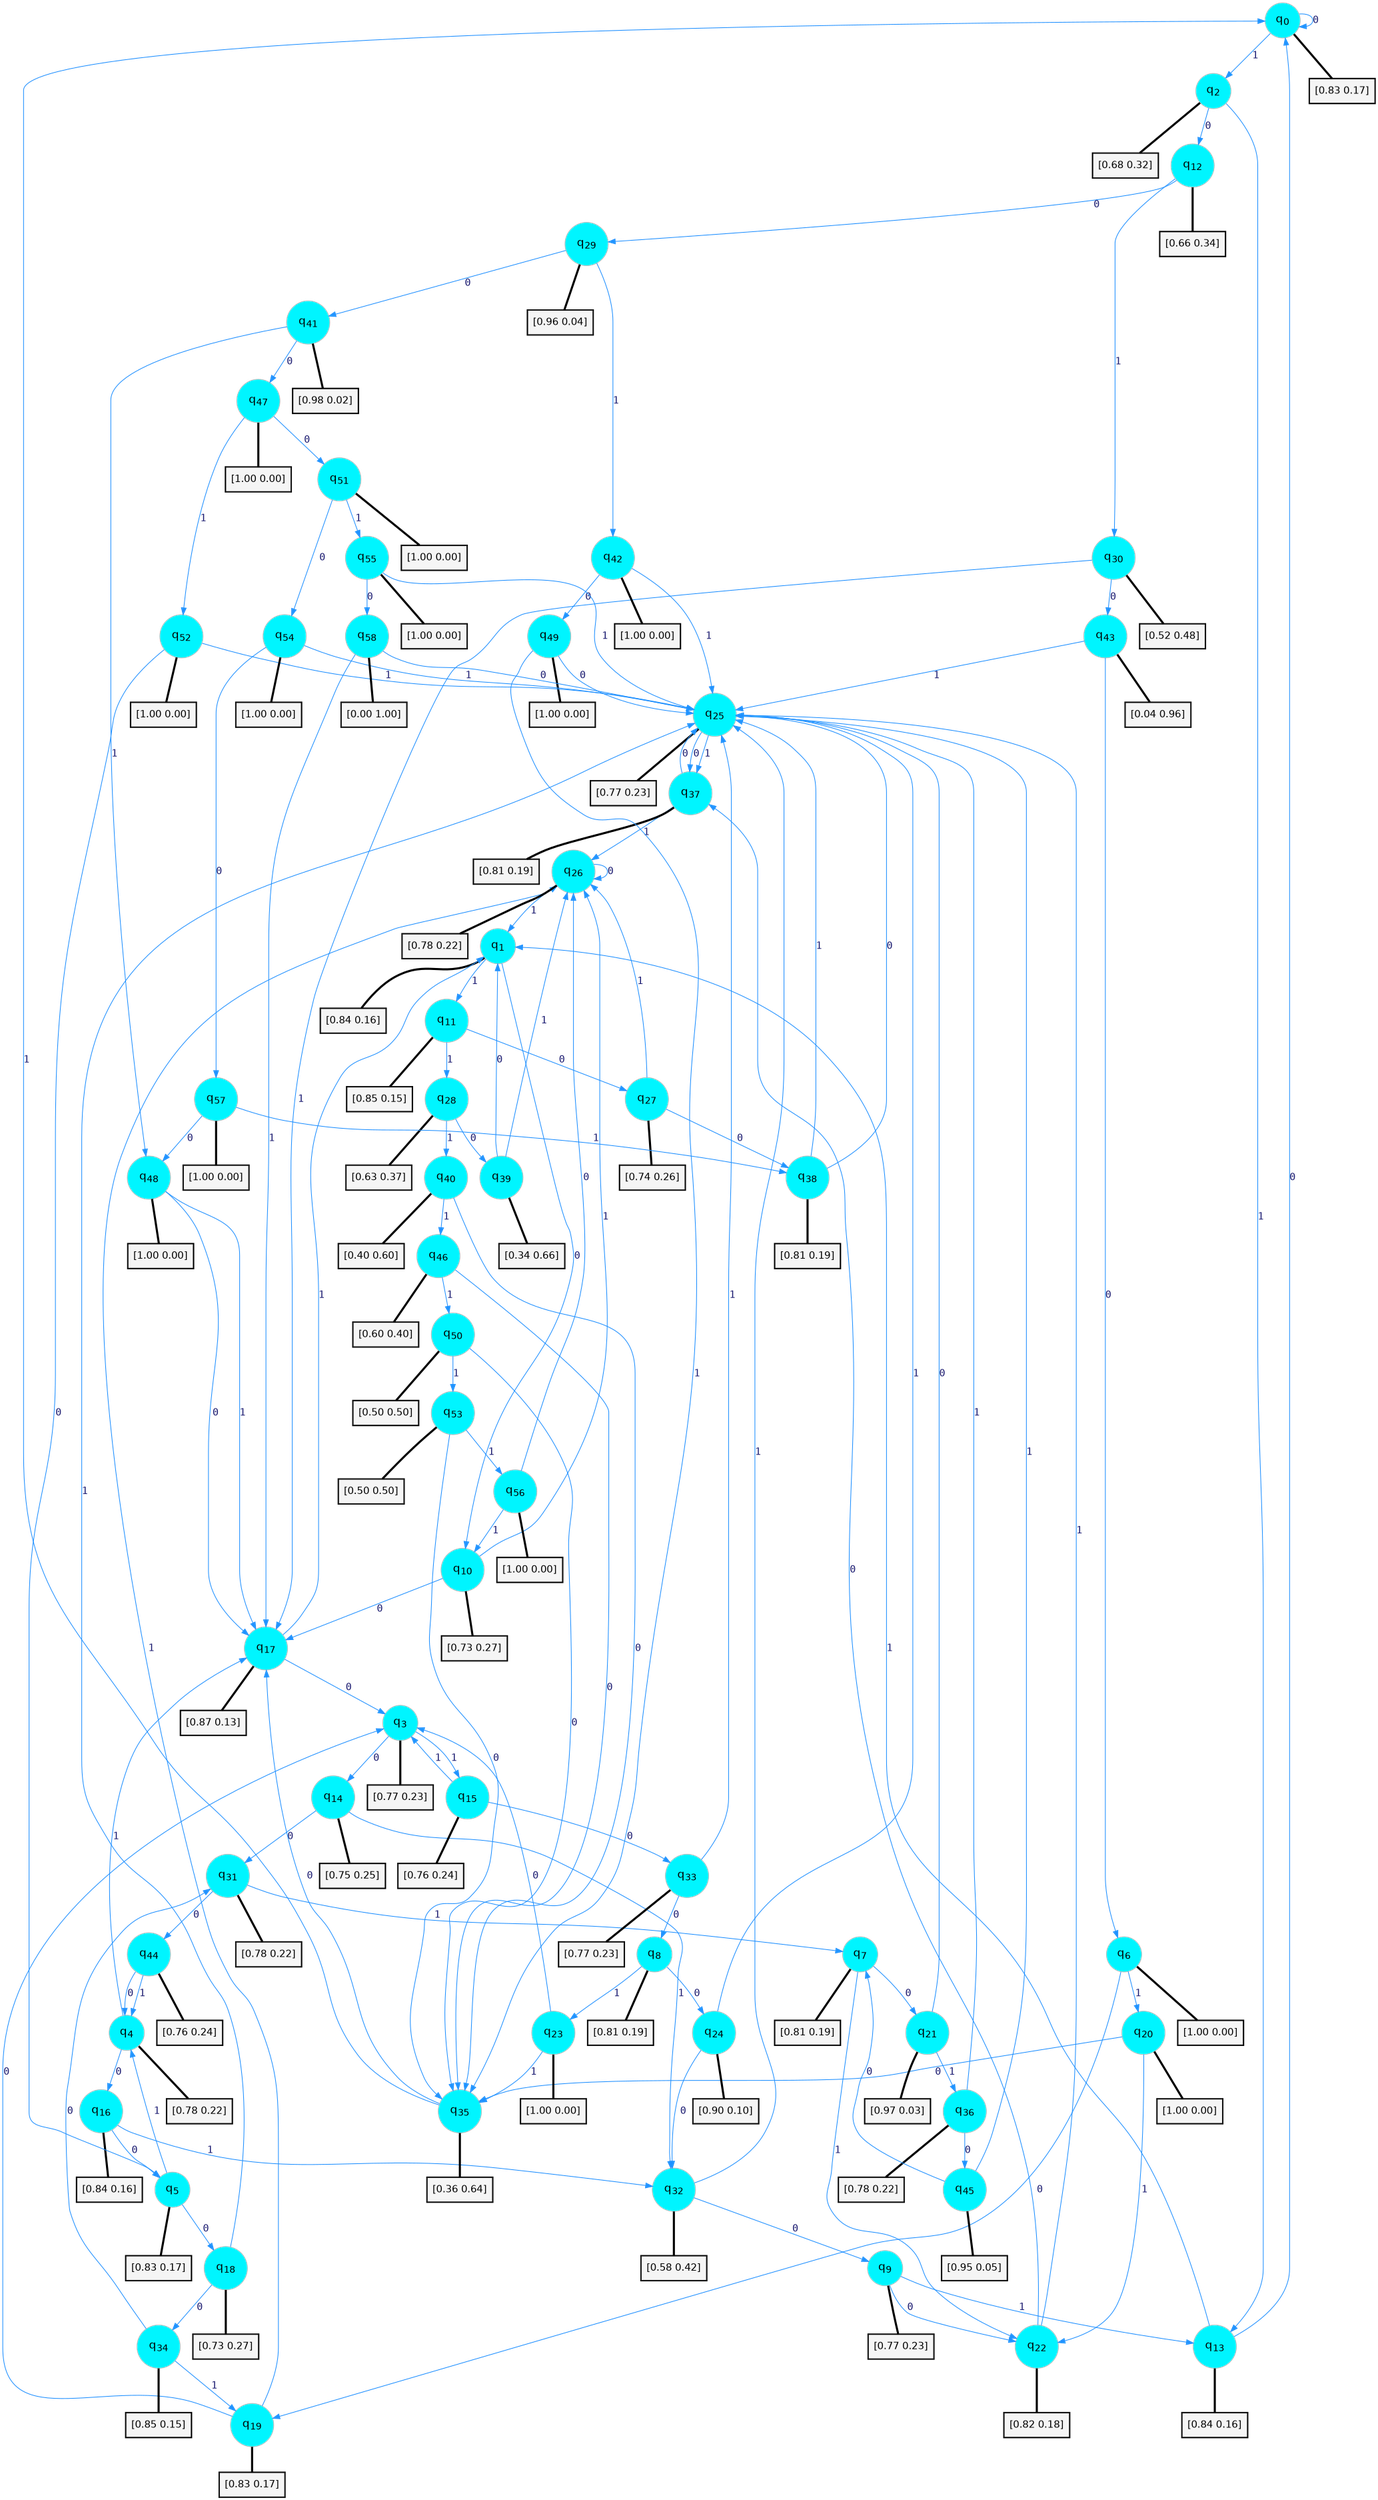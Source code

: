 digraph G {
graph [
bgcolor=transparent, dpi=300, rankdir=TD, size="40,25"];
node [
color=gray, fillcolor=turquoise1, fontcolor=black, fontname=Helvetica, fontsize=16, fontweight=bold, shape=circle, style=filled];
edge [
arrowsize=1, color=dodgerblue1, fontcolor=midnightblue, fontname=courier, fontweight=bold, penwidth=1, style=solid, weight=20];
0[label=<q<SUB>0</SUB>>];
1[label=<q<SUB>1</SUB>>];
2[label=<q<SUB>2</SUB>>];
3[label=<q<SUB>3</SUB>>];
4[label=<q<SUB>4</SUB>>];
5[label=<q<SUB>5</SUB>>];
6[label=<q<SUB>6</SUB>>];
7[label=<q<SUB>7</SUB>>];
8[label=<q<SUB>8</SUB>>];
9[label=<q<SUB>9</SUB>>];
10[label=<q<SUB>10</SUB>>];
11[label=<q<SUB>11</SUB>>];
12[label=<q<SUB>12</SUB>>];
13[label=<q<SUB>13</SUB>>];
14[label=<q<SUB>14</SUB>>];
15[label=<q<SUB>15</SUB>>];
16[label=<q<SUB>16</SUB>>];
17[label=<q<SUB>17</SUB>>];
18[label=<q<SUB>18</SUB>>];
19[label=<q<SUB>19</SUB>>];
20[label=<q<SUB>20</SUB>>];
21[label=<q<SUB>21</SUB>>];
22[label=<q<SUB>22</SUB>>];
23[label=<q<SUB>23</SUB>>];
24[label=<q<SUB>24</SUB>>];
25[label=<q<SUB>25</SUB>>];
26[label=<q<SUB>26</SUB>>];
27[label=<q<SUB>27</SUB>>];
28[label=<q<SUB>28</SUB>>];
29[label=<q<SUB>29</SUB>>];
30[label=<q<SUB>30</SUB>>];
31[label=<q<SUB>31</SUB>>];
32[label=<q<SUB>32</SUB>>];
33[label=<q<SUB>33</SUB>>];
34[label=<q<SUB>34</SUB>>];
35[label=<q<SUB>35</SUB>>];
36[label=<q<SUB>36</SUB>>];
37[label=<q<SUB>37</SUB>>];
38[label=<q<SUB>38</SUB>>];
39[label=<q<SUB>39</SUB>>];
40[label=<q<SUB>40</SUB>>];
41[label=<q<SUB>41</SUB>>];
42[label=<q<SUB>42</SUB>>];
43[label=<q<SUB>43</SUB>>];
44[label=<q<SUB>44</SUB>>];
45[label=<q<SUB>45</SUB>>];
46[label=<q<SUB>46</SUB>>];
47[label=<q<SUB>47</SUB>>];
48[label=<q<SUB>48</SUB>>];
49[label=<q<SUB>49</SUB>>];
50[label=<q<SUB>50</SUB>>];
51[label=<q<SUB>51</SUB>>];
52[label=<q<SUB>52</SUB>>];
53[label=<q<SUB>53</SUB>>];
54[label=<q<SUB>54</SUB>>];
55[label=<q<SUB>55</SUB>>];
56[label=<q<SUB>56</SUB>>];
57[label=<q<SUB>57</SUB>>];
58[label=<q<SUB>58</SUB>>];
59[label="[0.83 0.17]", shape=box,fontcolor=black, fontname=Helvetica, fontsize=14, penwidth=2, fillcolor=whitesmoke,color=black];
60[label="[0.84 0.16]", shape=box,fontcolor=black, fontname=Helvetica, fontsize=14, penwidth=2, fillcolor=whitesmoke,color=black];
61[label="[0.68 0.32]", shape=box,fontcolor=black, fontname=Helvetica, fontsize=14, penwidth=2, fillcolor=whitesmoke,color=black];
62[label="[0.77 0.23]", shape=box,fontcolor=black, fontname=Helvetica, fontsize=14, penwidth=2, fillcolor=whitesmoke,color=black];
63[label="[0.78 0.22]", shape=box,fontcolor=black, fontname=Helvetica, fontsize=14, penwidth=2, fillcolor=whitesmoke,color=black];
64[label="[0.83 0.17]", shape=box,fontcolor=black, fontname=Helvetica, fontsize=14, penwidth=2, fillcolor=whitesmoke,color=black];
65[label="[1.00 0.00]", shape=box,fontcolor=black, fontname=Helvetica, fontsize=14, penwidth=2, fillcolor=whitesmoke,color=black];
66[label="[0.81 0.19]", shape=box,fontcolor=black, fontname=Helvetica, fontsize=14, penwidth=2, fillcolor=whitesmoke,color=black];
67[label="[0.81 0.19]", shape=box,fontcolor=black, fontname=Helvetica, fontsize=14, penwidth=2, fillcolor=whitesmoke,color=black];
68[label="[0.77 0.23]", shape=box,fontcolor=black, fontname=Helvetica, fontsize=14, penwidth=2, fillcolor=whitesmoke,color=black];
69[label="[0.73 0.27]", shape=box,fontcolor=black, fontname=Helvetica, fontsize=14, penwidth=2, fillcolor=whitesmoke,color=black];
70[label="[0.85 0.15]", shape=box,fontcolor=black, fontname=Helvetica, fontsize=14, penwidth=2, fillcolor=whitesmoke,color=black];
71[label="[0.66 0.34]", shape=box,fontcolor=black, fontname=Helvetica, fontsize=14, penwidth=2, fillcolor=whitesmoke,color=black];
72[label="[0.84 0.16]", shape=box,fontcolor=black, fontname=Helvetica, fontsize=14, penwidth=2, fillcolor=whitesmoke,color=black];
73[label="[0.75 0.25]", shape=box,fontcolor=black, fontname=Helvetica, fontsize=14, penwidth=2, fillcolor=whitesmoke,color=black];
74[label="[0.76 0.24]", shape=box,fontcolor=black, fontname=Helvetica, fontsize=14, penwidth=2, fillcolor=whitesmoke,color=black];
75[label="[0.84 0.16]", shape=box,fontcolor=black, fontname=Helvetica, fontsize=14, penwidth=2, fillcolor=whitesmoke,color=black];
76[label="[0.87 0.13]", shape=box,fontcolor=black, fontname=Helvetica, fontsize=14, penwidth=2, fillcolor=whitesmoke,color=black];
77[label="[0.73 0.27]", shape=box,fontcolor=black, fontname=Helvetica, fontsize=14, penwidth=2, fillcolor=whitesmoke,color=black];
78[label="[0.83 0.17]", shape=box,fontcolor=black, fontname=Helvetica, fontsize=14, penwidth=2, fillcolor=whitesmoke,color=black];
79[label="[1.00 0.00]", shape=box,fontcolor=black, fontname=Helvetica, fontsize=14, penwidth=2, fillcolor=whitesmoke,color=black];
80[label="[0.97 0.03]", shape=box,fontcolor=black, fontname=Helvetica, fontsize=14, penwidth=2, fillcolor=whitesmoke,color=black];
81[label="[0.82 0.18]", shape=box,fontcolor=black, fontname=Helvetica, fontsize=14, penwidth=2, fillcolor=whitesmoke,color=black];
82[label="[1.00 0.00]", shape=box,fontcolor=black, fontname=Helvetica, fontsize=14, penwidth=2, fillcolor=whitesmoke,color=black];
83[label="[0.90 0.10]", shape=box,fontcolor=black, fontname=Helvetica, fontsize=14, penwidth=2, fillcolor=whitesmoke,color=black];
84[label="[0.77 0.23]", shape=box,fontcolor=black, fontname=Helvetica, fontsize=14, penwidth=2, fillcolor=whitesmoke,color=black];
85[label="[0.78 0.22]", shape=box,fontcolor=black, fontname=Helvetica, fontsize=14, penwidth=2, fillcolor=whitesmoke,color=black];
86[label="[0.74 0.26]", shape=box,fontcolor=black, fontname=Helvetica, fontsize=14, penwidth=2, fillcolor=whitesmoke,color=black];
87[label="[0.63 0.37]", shape=box,fontcolor=black, fontname=Helvetica, fontsize=14, penwidth=2, fillcolor=whitesmoke,color=black];
88[label="[0.96 0.04]", shape=box,fontcolor=black, fontname=Helvetica, fontsize=14, penwidth=2, fillcolor=whitesmoke,color=black];
89[label="[0.52 0.48]", shape=box,fontcolor=black, fontname=Helvetica, fontsize=14, penwidth=2, fillcolor=whitesmoke,color=black];
90[label="[0.78 0.22]", shape=box,fontcolor=black, fontname=Helvetica, fontsize=14, penwidth=2, fillcolor=whitesmoke,color=black];
91[label="[0.58 0.42]", shape=box,fontcolor=black, fontname=Helvetica, fontsize=14, penwidth=2, fillcolor=whitesmoke,color=black];
92[label="[0.77 0.23]", shape=box,fontcolor=black, fontname=Helvetica, fontsize=14, penwidth=2, fillcolor=whitesmoke,color=black];
93[label="[0.85 0.15]", shape=box,fontcolor=black, fontname=Helvetica, fontsize=14, penwidth=2, fillcolor=whitesmoke,color=black];
94[label="[0.36 0.64]", shape=box,fontcolor=black, fontname=Helvetica, fontsize=14, penwidth=2, fillcolor=whitesmoke,color=black];
95[label="[0.78 0.22]", shape=box,fontcolor=black, fontname=Helvetica, fontsize=14, penwidth=2, fillcolor=whitesmoke,color=black];
96[label="[0.81 0.19]", shape=box,fontcolor=black, fontname=Helvetica, fontsize=14, penwidth=2, fillcolor=whitesmoke,color=black];
97[label="[0.81 0.19]", shape=box,fontcolor=black, fontname=Helvetica, fontsize=14, penwidth=2, fillcolor=whitesmoke,color=black];
98[label="[0.34 0.66]", shape=box,fontcolor=black, fontname=Helvetica, fontsize=14, penwidth=2, fillcolor=whitesmoke,color=black];
99[label="[0.40 0.60]", shape=box,fontcolor=black, fontname=Helvetica, fontsize=14, penwidth=2, fillcolor=whitesmoke,color=black];
100[label="[0.98 0.02]", shape=box,fontcolor=black, fontname=Helvetica, fontsize=14, penwidth=2, fillcolor=whitesmoke,color=black];
101[label="[1.00 0.00]", shape=box,fontcolor=black, fontname=Helvetica, fontsize=14, penwidth=2, fillcolor=whitesmoke,color=black];
102[label="[0.04 0.96]", shape=box,fontcolor=black, fontname=Helvetica, fontsize=14, penwidth=2, fillcolor=whitesmoke,color=black];
103[label="[0.76 0.24]", shape=box,fontcolor=black, fontname=Helvetica, fontsize=14, penwidth=2, fillcolor=whitesmoke,color=black];
104[label="[0.95 0.05]", shape=box,fontcolor=black, fontname=Helvetica, fontsize=14, penwidth=2, fillcolor=whitesmoke,color=black];
105[label="[0.60 0.40]", shape=box,fontcolor=black, fontname=Helvetica, fontsize=14, penwidth=2, fillcolor=whitesmoke,color=black];
106[label="[1.00 0.00]", shape=box,fontcolor=black, fontname=Helvetica, fontsize=14, penwidth=2, fillcolor=whitesmoke,color=black];
107[label="[1.00 0.00]", shape=box,fontcolor=black, fontname=Helvetica, fontsize=14, penwidth=2, fillcolor=whitesmoke,color=black];
108[label="[1.00 0.00]", shape=box,fontcolor=black, fontname=Helvetica, fontsize=14, penwidth=2, fillcolor=whitesmoke,color=black];
109[label="[0.50 0.50]", shape=box,fontcolor=black, fontname=Helvetica, fontsize=14, penwidth=2, fillcolor=whitesmoke,color=black];
110[label="[1.00 0.00]", shape=box,fontcolor=black, fontname=Helvetica, fontsize=14, penwidth=2, fillcolor=whitesmoke,color=black];
111[label="[1.00 0.00]", shape=box,fontcolor=black, fontname=Helvetica, fontsize=14, penwidth=2, fillcolor=whitesmoke,color=black];
112[label="[0.50 0.50]", shape=box,fontcolor=black, fontname=Helvetica, fontsize=14, penwidth=2, fillcolor=whitesmoke,color=black];
113[label="[1.00 0.00]", shape=box,fontcolor=black, fontname=Helvetica, fontsize=14, penwidth=2, fillcolor=whitesmoke,color=black];
114[label="[1.00 0.00]", shape=box,fontcolor=black, fontname=Helvetica, fontsize=14, penwidth=2, fillcolor=whitesmoke,color=black];
115[label="[1.00 0.00]", shape=box,fontcolor=black, fontname=Helvetica, fontsize=14, penwidth=2, fillcolor=whitesmoke,color=black];
116[label="[1.00 0.00]", shape=box,fontcolor=black, fontname=Helvetica, fontsize=14, penwidth=2, fillcolor=whitesmoke,color=black];
117[label="[0.00 1.00]", shape=box,fontcolor=black, fontname=Helvetica, fontsize=14, penwidth=2, fillcolor=whitesmoke,color=black];
0->0 [label=0];
0->2 [label=1];
0->59 [arrowhead=none, penwidth=3,color=black];
1->10 [label=0];
1->11 [label=1];
1->60 [arrowhead=none, penwidth=3,color=black];
2->12 [label=0];
2->13 [label=1];
2->61 [arrowhead=none, penwidth=3,color=black];
3->14 [label=0];
3->15 [label=1];
3->62 [arrowhead=none, penwidth=3,color=black];
4->16 [label=0];
4->17 [label=1];
4->63 [arrowhead=none, penwidth=3,color=black];
5->18 [label=0];
5->4 [label=1];
5->64 [arrowhead=none, penwidth=3,color=black];
6->19 [label=0];
6->20 [label=1];
6->65 [arrowhead=none, penwidth=3,color=black];
7->21 [label=0];
7->22 [label=1];
7->66 [arrowhead=none, penwidth=3,color=black];
8->24 [label=0];
8->23 [label=1];
8->67 [arrowhead=none, penwidth=3,color=black];
9->22 [label=0];
9->13 [label=1];
9->68 [arrowhead=none, penwidth=3,color=black];
10->17 [label=0];
10->26 [label=1];
10->69 [arrowhead=none, penwidth=3,color=black];
11->27 [label=0];
11->28 [label=1];
11->70 [arrowhead=none, penwidth=3,color=black];
12->29 [label=0];
12->30 [label=1];
12->71 [arrowhead=none, penwidth=3,color=black];
13->0 [label=0];
13->1 [label=1];
13->72 [arrowhead=none, penwidth=3,color=black];
14->31 [label=0];
14->32 [label=1];
14->73 [arrowhead=none, penwidth=3,color=black];
15->33 [label=0];
15->3 [label=1];
15->74 [arrowhead=none, penwidth=3,color=black];
16->5 [label=0];
16->32 [label=1];
16->75 [arrowhead=none, penwidth=3,color=black];
17->3 [label=0];
17->1 [label=1];
17->76 [arrowhead=none, penwidth=3,color=black];
18->34 [label=0];
18->25 [label=1];
18->77 [arrowhead=none, penwidth=3,color=black];
19->3 [label=0];
19->26 [label=1];
19->78 [arrowhead=none, penwidth=3,color=black];
20->35 [label=0];
20->22 [label=1];
20->79 [arrowhead=none, penwidth=3,color=black];
21->25 [label=0];
21->36 [label=1];
21->80 [arrowhead=none, penwidth=3,color=black];
22->37 [label=0];
22->25 [label=1];
22->81 [arrowhead=none, penwidth=3,color=black];
23->3 [label=0];
23->35 [label=1];
23->82 [arrowhead=none, penwidth=3,color=black];
24->32 [label=0];
24->25 [label=1];
24->83 [arrowhead=none, penwidth=3,color=black];
25->37 [label=0];
25->37 [label=1];
25->84 [arrowhead=none, penwidth=3,color=black];
26->26 [label=0];
26->1 [label=1];
26->85 [arrowhead=none, penwidth=3,color=black];
27->38 [label=0];
27->26 [label=1];
27->86 [arrowhead=none, penwidth=3,color=black];
28->39 [label=0];
28->40 [label=1];
28->87 [arrowhead=none, penwidth=3,color=black];
29->41 [label=0];
29->42 [label=1];
29->88 [arrowhead=none, penwidth=3,color=black];
30->43 [label=0];
30->17 [label=1];
30->89 [arrowhead=none, penwidth=3,color=black];
31->44 [label=0];
31->7 [label=1];
31->90 [arrowhead=none, penwidth=3,color=black];
32->9 [label=0];
32->25 [label=1];
32->91 [arrowhead=none, penwidth=3,color=black];
33->8 [label=0];
33->25 [label=1];
33->92 [arrowhead=none, penwidth=3,color=black];
34->31 [label=0];
34->19 [label=1];
34->93 [arrowhead=none, penwidth=3,color=black];
35->17 [label=0];
35->0 [label=1];
35->94 [arrowhead=none, penwidth=3,color=black];
36->45 [label=0];
36->25 [label=1];
36->95 [arrowhead=none, penwidth=3,color=black];
37->25 [label=0];
37->26 [label=1];
37->96 [arrowhead=none, penwidth=3,color=black];
38->25 [label=0];
38->25 [label=1];
38->97 [arrowhead=none, penwidth=3,color=black];
39->1 [label=0];
39->26 [label=1];
39->98 [arrowhead=none, penwidth=3,color=black];
40->35 [label=0];
40->46 [label=1];
40->99 [arrowhead=none, penwidth=3,color=black];
41->47 [label=0];
41->48 [label=1];
41->100 [arrowhead=none, penwidth=3,color=black];
42->49 [label=0];
42->25 [label=1];
42->101 [arrowhead=none, penwidth=3,color=black];
43->6 [label=0];
43->25 [label=1];
43->102 [arrowhead=none, penwidth=3,color=black];
44->4 [label=0];
44->4 [label=1];
44->103 [arrowhead=none, penwidth=3,color=black];
45->7 [label=0];
45->25 [label=1];
45->104 [arrowhead=none, penwidth=3,color=black];
46->35 [label=0];
46->50 [label=1];
46->105 [arrowhead=none, penwidth=3,color=black];
47->51 [label=0];
47->52 [label=1];
47->106 [arrowhead=none, penwidth=3,color=black];
48->17 [label=0];
48->17 [label=1];
48->107 [arrowhead=none, penwidth=3,color=black];
49->25 [label=0];
49->35 [label=1];
49->108 [arrowhead=none, penwidth=3,color=black];
50->35 [label=0];
50->53 [label=1];
50->109 [arrowhead=none, penwidth=3,color=black];
51->54 [label=0];
51->55 [label=1];
51->110 [arrowhead=none, penwidth=3,color=black];
52->5 [label=0];
52->25 [label=1];
52->111 [arrowhead=none, penwidth=3,color=black];
53->35 [label=0];
53->56 [label=1];
53->112 [arrowhead=none, penwidth=3,color=black];
54->57 [label=0];
54->25 [label=1];
54->113 [arrowhead=none, penwidth=3,color=black];
55->58 [label=0];
55->25 [label=1];
55->114 [arrowhead=none, penwidth=3,color=black];
56->26 [label=0];
56->10 [label=1];
56->115 [arrowhead=none, penwidth=3,color=black];
57->48 [label=0];
57->38 [label=1];
57->116 [arrowhead=none, penwidth=3,color=black];
58->25 [label=0];
58->17 [label=1];
58->117 [arrowhead=none, penwidth=3,color=black];
}
